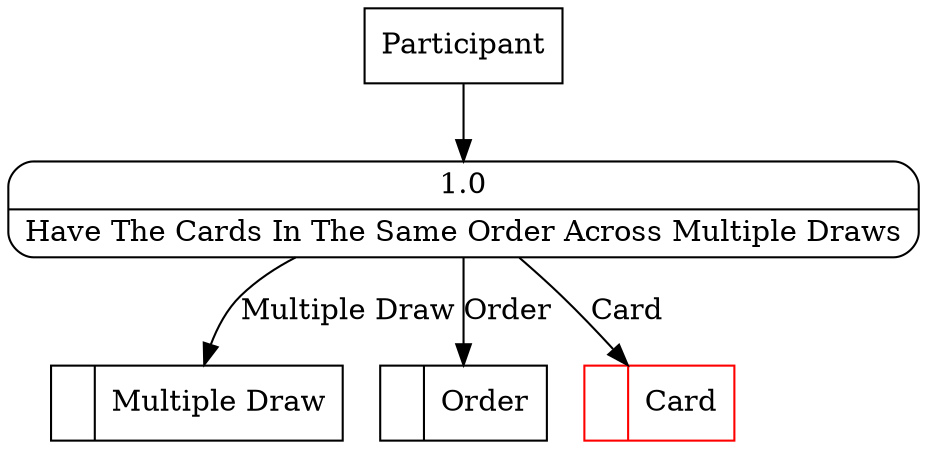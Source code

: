 digraph dfd2{ 
node[shape=record]
200 [label="<f0>  |<f1> Multiple Draw " ];
201 [label="<f0>  |<f1> Order " ];
202 [label="<f0>  |<f1> Card " color=red];
203 [label="Participant" shape=box];
204 [label="{<f0> 1.0|<f1> Have The Cards In The Same Order Across Multiple Draws }" shape=Mrecord];
203 -> 204
204 -> 202 [label="Card"]
204 -> 201 [label="Order"]
204 -> 200 [label="Multiple Draw"]
}